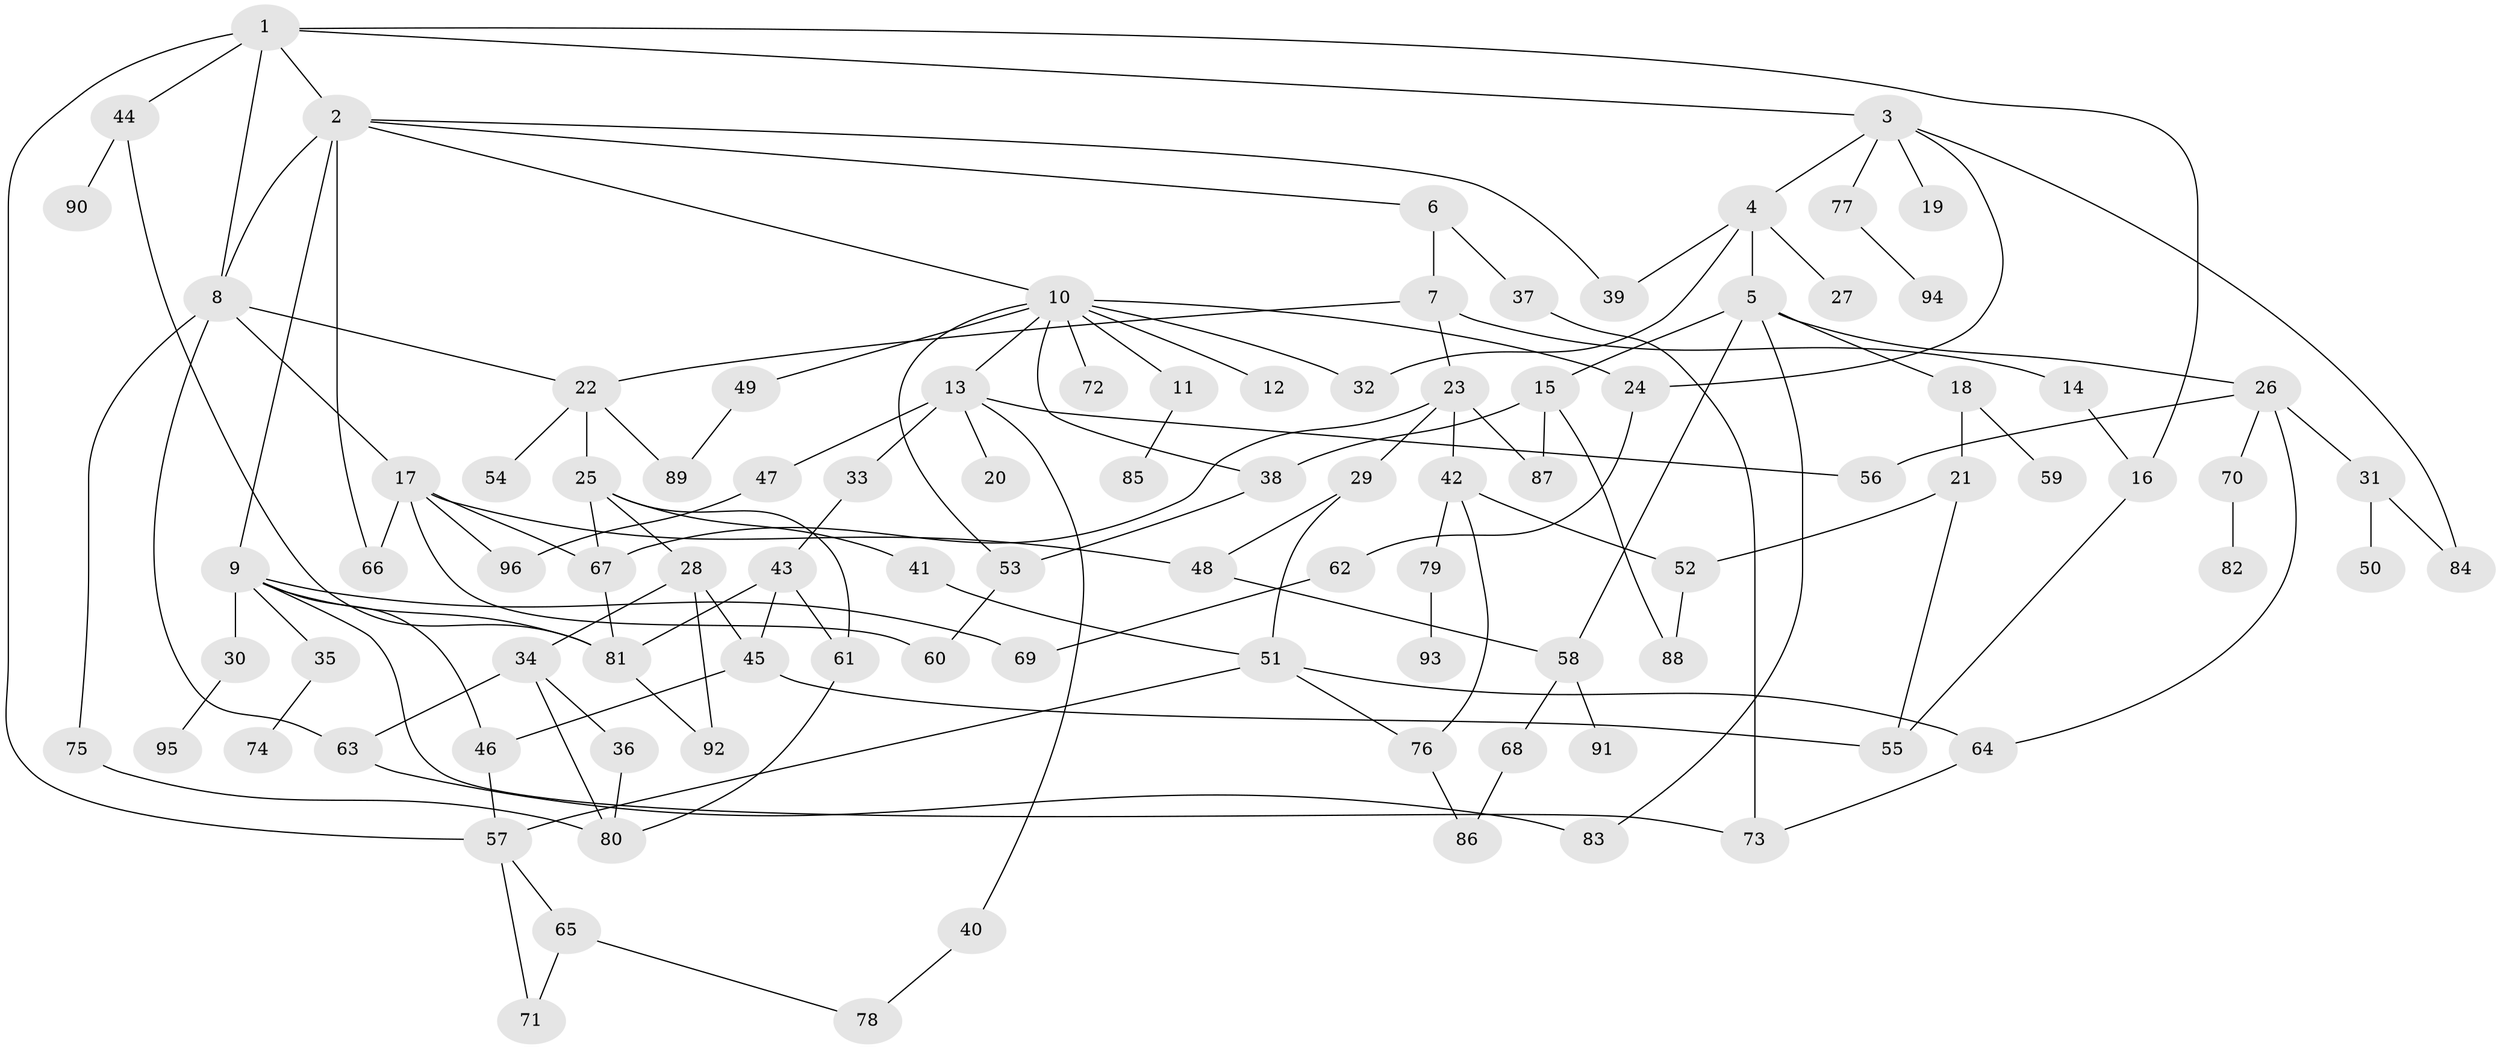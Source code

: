 // coarse degree distribution, {7: 0.06451612903225806, 5: 0.0967741935483871, 8: 0.04838709677419355, 3: 0.16129032258064516, 1: 0.1935483870967742, 6: 0.08064516129032258, 2: 0.25806451612903225, 4: 0.0967741935483871}
// Generated by graph-tools (version 1.1) at 2025/41/03/06/25 10:41:29]
// undirected, 96 vertices, 141 edges
graph export_dot {
graph [start="1"]
  node [color=gray90,style=filled];
  1;
  2;
  3;
  4;
  5;
  6;
  7;
  8;
  9;
  10;
  11;
  12;
  13;
  14;
  15;
  16;
  17;
  18;
  19;
  20;
  21;
  22;
  23;
  24;
  25;
  26;
  27;
  28;
  29;
  30;
  31;
  32;
  33;
  34;
  35;
  36;
  37;
  38;
  39;
  40;
  41;
  42;
  43;
  44;
  45;
  46;
  47;
  48;
  49;
  50;
  51;
  52;
  53;
  54;
  55;
  56;
  57;
  58;
  59;
  60;
  61;
  62;
  63;
  64;
  65;
  66;
  67;
  68;
  69;
  70;
  71;
  72;
  73;
  74;
  75;
  76;
  77;
  78;
  79;
  80;
  81;
  82;
  83;
  84;
  85;
  86;
  87;
  88;
  89;
  90;
  91;
  92;
  93;
  94;
  95;
  96;
  1 -- 2;
  1 -- 3;
  1 -- 8;
  1 -- 44;
  1 -- 57;
  1 -- 16;
  2 -- 6;
  2 -- 9;
  2 -- 10;
  2 -- 39;
  2 -- 8;
  2 -- 66;
  3 -- 4;
  3 -- 19;
  3 -- 24;
  3 -- 77;
  3 -- 84;
  4 -- 5;
  4 -- 27;
  4 -- 32;
  4 -- 39;
  5 -- 15;
  5 -- 18;
  5 -- 26;
  5 -- 58;
  5 -- 83;
  6 -- 7;
  6 -- 37;
  7 -- 14;
  7 -- 23;
  7 -- 22;
  8 -- 17;
  8 -- 22;
  8 -- 63;
  8 -- 75;
  9 -- 30;
  9 -- 35;
  9 -- 46;
  9 -- 69;
  9 -- 81;
  9 -- 73;
  10 -- 11;
  10 -- 12;
  10 -- 13;
  10 -- 38;
  10 -- 49;
  10 -- 53;
  10 -- 72;
  10 -- 24;
  10 -- 32;
  11 -- 85;
  13 -- 20;
  13 -- 33;
  13 -- 40;
  13 -- 47;
  13 -- 56;
  14 -- 16;
  15 -- 87;
  15 -- 88;
  15 -- 38;
  16 -- 55;
  17 -- 48;
  17 -- 60;
  17 -- 66;
  17 -- 96;
  17 -- 67;
  18 -- 21;
  18 -- 59;
  21 -- 52;
  21 -- 55;
  22 -- 25;
  22 -- 54;
  22 -- 89;
  23 -- 29;
  23 -- 42;
  23 -- 67;
  23 -- 87;
  24 -- 62;
  25 -- 28;
  25 -- 41;
  25 -- 61;
  25 -- 67;
  26 -- 31;
  26 -- 70;
  26 -- 64;
  26 -- 56;
  28 -- 34;
  28 -- 92;
  28 -- 45;
  29 -- 48;
  29 -- 51;
  30 -- 95;
  31 -- 50;
  31 -- 84;
  33 -- 43;
  34 -- 36;
  34 -- 63;
  34 -- 80;
  35 -- 74;
  36 -- 80;
  37 -- 73;
  38 -- 53;
  40 -- 78;
  41 -- 51;
  42 -- 76;
  42 -- 79;
  42 -- 52;
  43 -- 45;
  43 -- 81;
  43 -- 61;
  44 -- 90;
  44 -- 81;
  45 -- 55;
  45 -- 46;
  46 -- 57;
  47 -- 96;
  48 -- 58;
  49 -- 89;
  51 -- 64;
  51 -- 57;
  51 -- 76;
  52 -- 88;
  53 -- 60;
  57 -- 65;
  57 -- 71;
  58 -- 68;
  58 -- 91;
  61 -- 80;
  62 -- 69;
  63 -- 83;
  64 -- 73;
  65 -- 71;
  65 -- 78;
  67 -- 81;
  68 -- 86;
  70 -- 82;
  75 -- 80;
  76 -- 86;
  77 -- 94;
  79 -- 93;
  81 -- 92;
}
